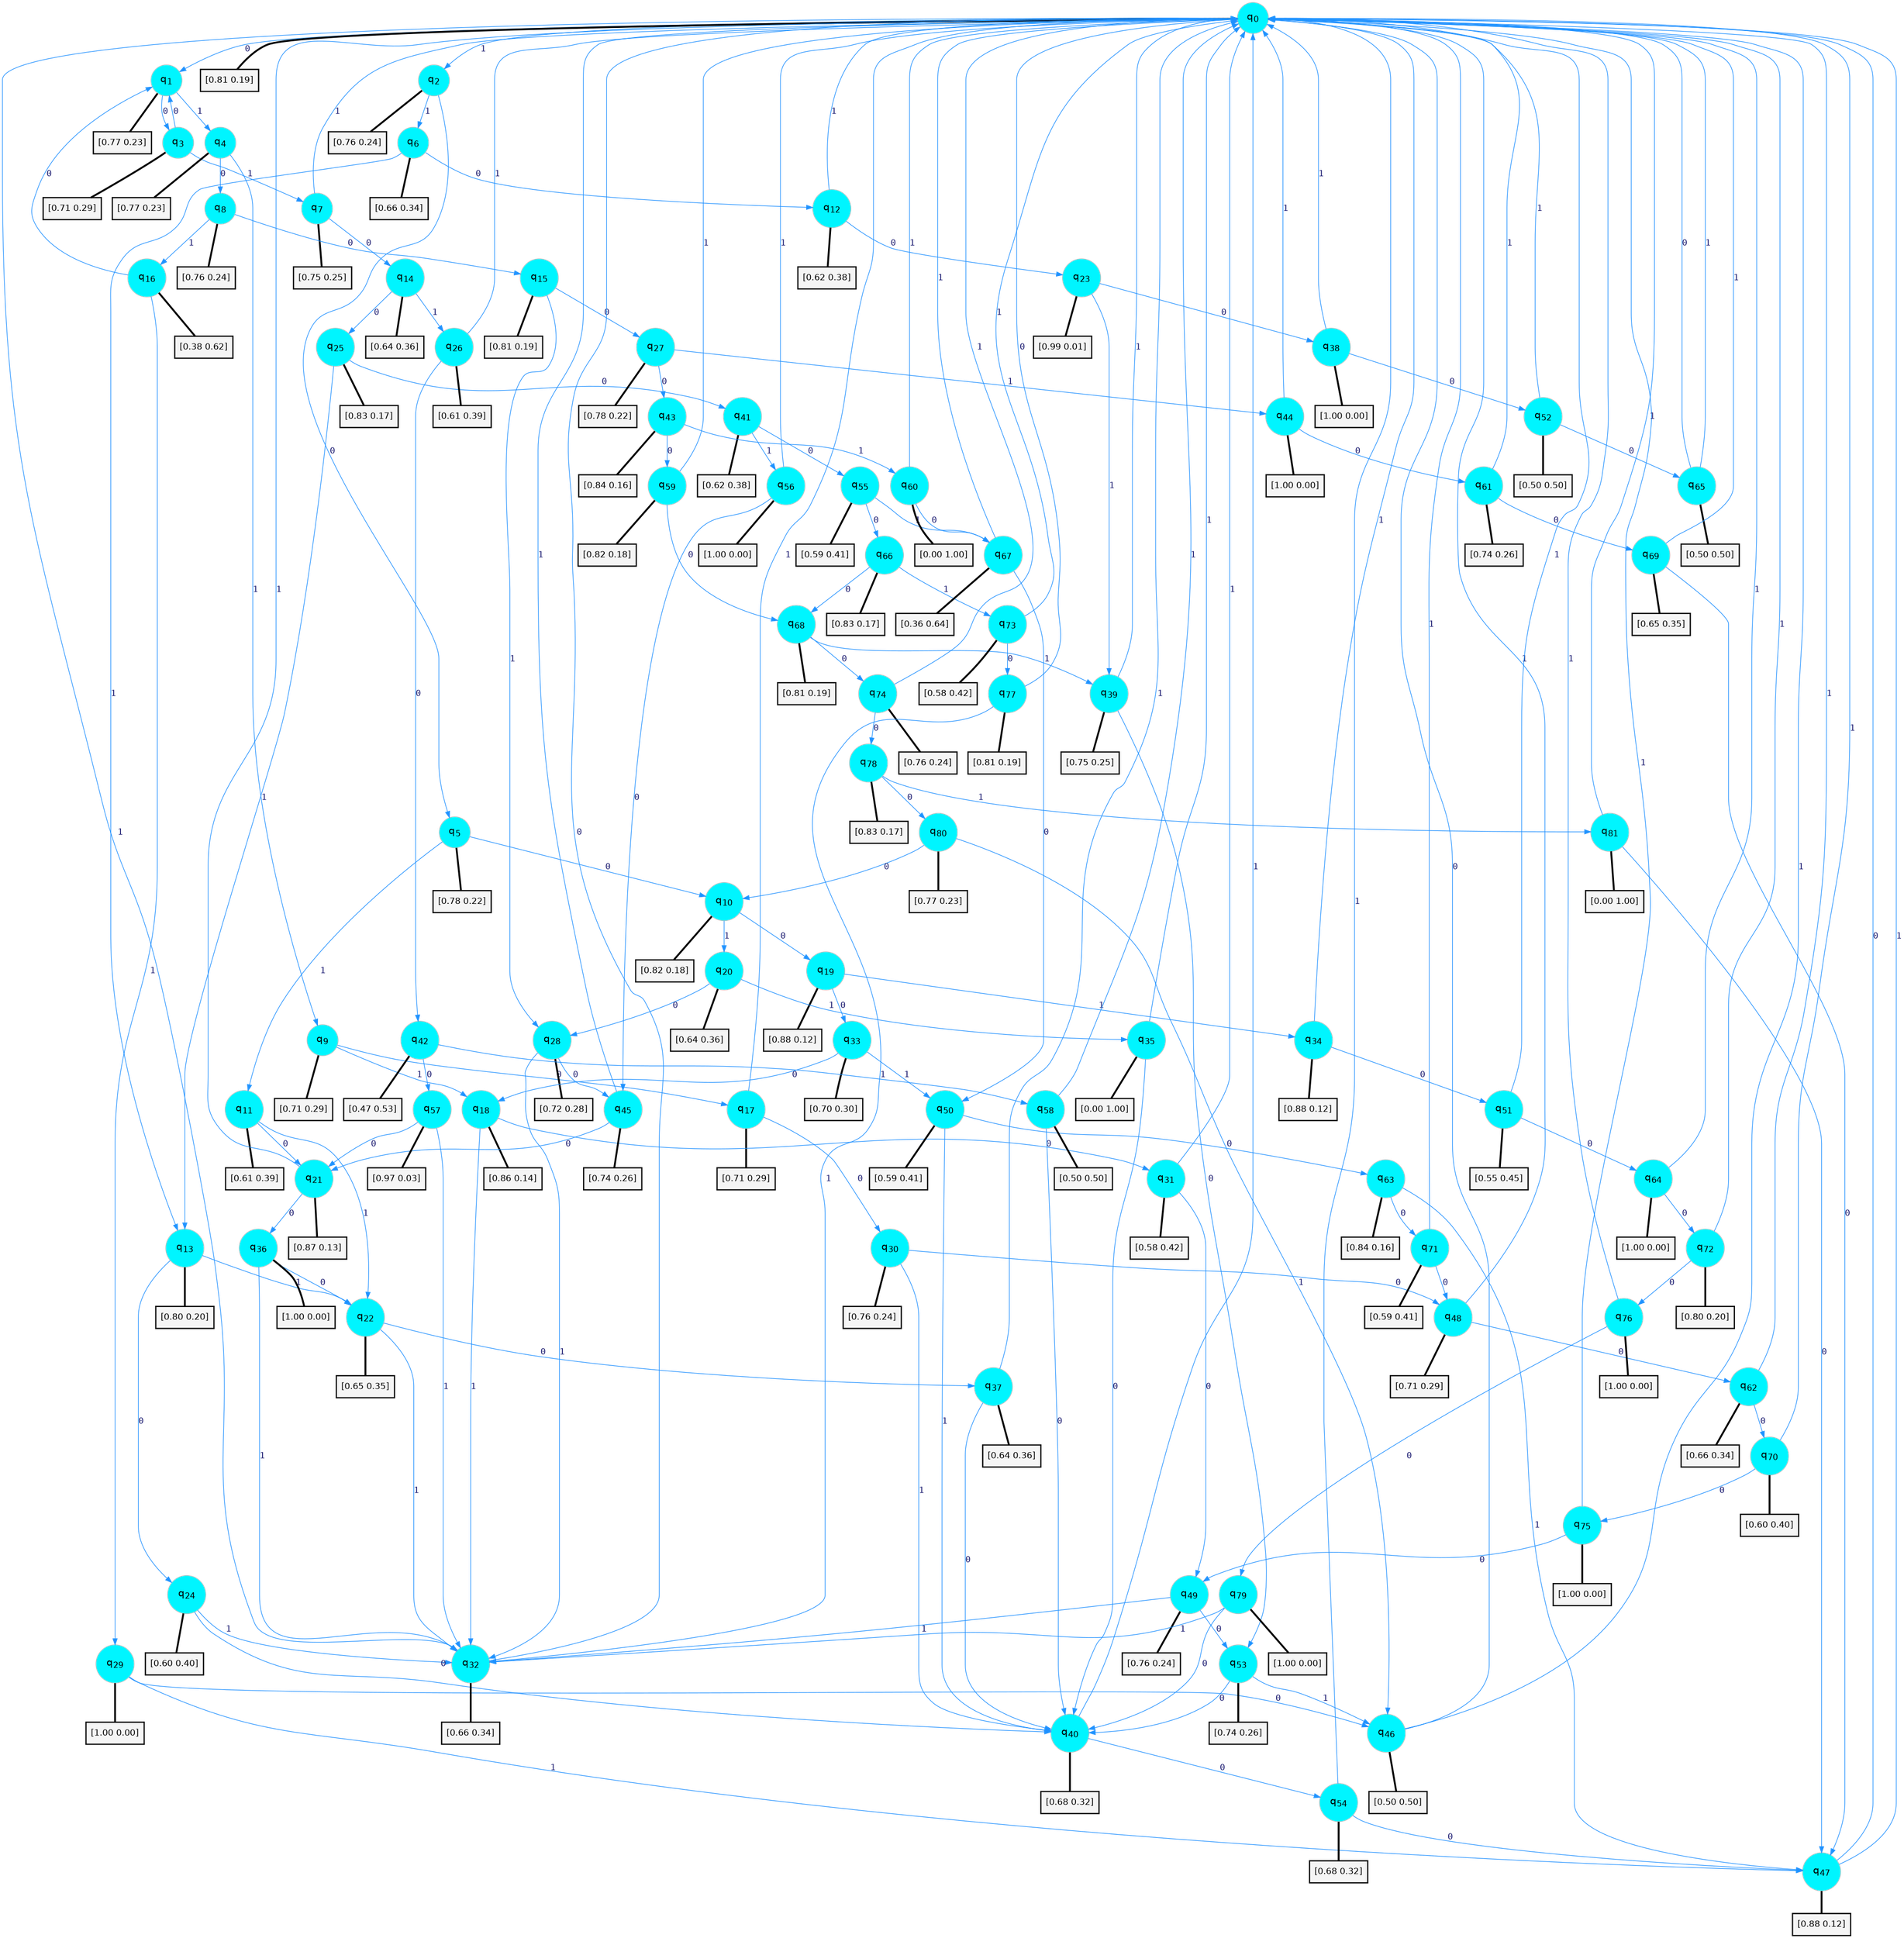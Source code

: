 digraph G {
graph [
bgcolor=transparent, dpi=300, rankdir=TD, size="40,25"];
node [
color=gray, fillcolor=turquoise1, fontcolor=black, fontname=Helvetica, fontsize=16, fontweight=bold, shape=circle, style=filled];
edge [
arrowsize=1, color=dodgerblue1, fontcolor=midnightblue, fontname=courier, fontweight=bold, penwidth=1, style=solid, weight=20];
0[label=<q<SUB>0</SUB>>];
1[label=<q<SUB>1</SUB>>];
2[label=<q<SUB>2</SUB>>];
3[label=<q<SUB>3</SUB>>];
4[label=<q<SUB>4</SUB>>];
5[label=<q<SUB>5</SUB>>];
6[label=<q<SUB>6</SUB>>];
7[label=<q<SUB>7</SUB>>];
8[label=<q<SUB>8</SUB>>];
9[label=<q<SUB>9</SUB>>];
10[label=<q<SUB>10</SUB>>];
11[label=<q<SUB>11</SUB>>];
12[label=<q<SUB>12</SUB>>];
13[label=<q<SUB>13</SUB>>];
14[label=<q<SUB>14</SUB>>];
15[label=<q<SUB>15</SUB>>];
16[label=<q<SUB>16</SUB>>];
17[label=<q<SUB>17</SUB>>];
18[label=<q<SUB>18</SUB>>];
19[label=<q<SUB>19</SUB>>];
20[label=<q<SUB>20</SUB>>];
21[label=<q<SUB>21</SUB>>];
22[label=<q<SUB>22</SUB>>];
23[label=<q<SUB>23</SUB>>];
24[label=<q<SUB>24</SUB>>];
25[label=<q<SUB>25</SUB>>];
26[label=<q<SUB>26</SUB>>];
27[label=<q<SUB>27</SUB>>];
28[label=<q<SUB>28</SUB>>];
29[label=<q<SUB>29</SUB>>];
30[label=<q<SUB>30</SUB>>];
31[label=<q<SUB>31</SUB>>];
32[label=<q<SUB>32</SUB>>];
33[label=<q<SUB>33</SUB>>];
34[label=<q<SUB>34</SUB>>];
35[label=<q<SUB>35</SUB>>];
36[label=<q<SUB>36</SUB>>];
37[label=<q<SUB>37</SUB>>];
38[label=<q<SUB>38</SUB>>];
39[label=<q<SUB>39</SUB>>];
40[label=<q<SUB>40</SUB>>];
41[label=<q<SUB>41</SUB>>];
42[label=<q<SUB>42</SUB>>];
43[label=<q<SUB>43</SUB>>];
44[label=<q<SUB>44</SUB>>];
45[label=<q<SUB>45</SUB>>];
46[label=<q<SUB>46</SUB>>];
47[label=<q<SUB>47</SUB>>];
48[label=<q<SUB>48</SUB>>];
49[label=<q<SUB>49</SUB>>];
50[label=<q<SUB>50</SUB>>];
51[label=<q<SUB>51</SUB>>];
52[label=<q<SUB>52</SUB>>];
53[label=<q<SUB>53</SUB>>];
54[label=<q<SUB>54</SUB>>];
55[label=<q<SUB>55</SUB>>];
56[label=<q<SUB>56</SUB>>];
57[label=<q<SUB>57</SUB>>];
58[label=<q<SUB>58</SUB>>];
59[label=<q<SUB>59</SUB>>];
60[label=<q<SUB>60</SUB>>];
61[label=<q<SUB>61</SUB>>];
62[label=<q<SUB>62</SUB>>];
63[label=<q<SUB>63</SUB>>];
64[label=<q<SUB>64</SUB>>];
65[label=<q<SUB>65</SUB>>];
66[label=<q<SUB>66</SUB>>];
67[label=<q<SUB>67</SUB>>];
68[label=<q<SUB>68</SUB>>];
69[label=<q<SUB>69</SUB>>];
70[label=<q<SUB>70</SUB>>];
71[label=<q<SUB>71</SUB>>];
72[label=<q<SUB>72</SUB>>];
73[label=<q<SUB>73</SUB>>];
74[label=<q<SUB>74</SUB>>];
75[label=<q<SUB>75</SUB>>];
76[label=<q<SUB>76</SUB>>];
77[label=<q<SUB>77</SUB>>];
78[label=<q<SUB>78</SUB>>];
79[label=<q<SUB>79</SUB>>];
80[label=<q<SUB>80</SUB>>];
81[label=<q<SUB>81</SUB>>];
82[label="[0.81 0.19]", shape=box,fontcolor=black, fontname=Helvetica, fontsize=14, penwidth=2, fillcolor=whitesmoke,color=black];
83[label="[0.77 0.23]", shape=box,fontcolor=black, fontname=Helvetica, fontsize=14, penwidth=2, fillcolor=whitesmoke,color=black];
84[label="[0.76 0.24]", shape=box,fontcolor=black, fontname=Helvetica, fontsize=14, penwidth=2, fillcolor=whitesmoke,color=black];
85[label="[0.71 0.29]", shape=box,fontcolor=black, fontname=Helvetica, fontsize=14, penwidth=2, fillcolor=whitesmoke,color=black];
86[label="[0.77 0.23]", shape=box,fontcolor=black, fontname=Helvetica, fontsize=14, penwidth=2, fillcolor=whitesmoke,color=black];
87[label="[0.78 0.22]", shape=box,fontcolor=black, fontname=Helvetica, fontsize=14, penwidth=2, fillcolor=whitesmoke,color=black];
88[label="[0.66 0.34]", shape=box,fontcolor=black, fontname=Helvetica, fontsize=14, penwidth=2, fillcolor=whitesmoke,color=black];
89[label="[0.75 0.25]", shape=box,fontcolor=black, fontname=Helvetica, fontsize=14, penwidth=2, fillcolor=whitesmoke,color=black];
90[label="[0.76 0.24]", shape=box,fontcolor=black, fontname=Helvetica, fontsize=14, penwidth=2, fillcolor=whitesmoke,color=black];
91[label="[0.71 0.29]", shape=box,fontcolor=black, fontname=Helvetica, fontsize=14, penwidth=2, fillcolor=whitesmoke,color=black];
92[label="[0.82 0.18]", shape=box,fontcolor=black, fontname=Helvetica, fontsize=14, penwidth=2, fillcolor=whitesmoke,color=black];
93[label="[0.61 0.39]", shape=box,fontcolor=black, fontname=Helvetica, fontsize=14, penwidth=2, fillcolor=whitesmoke,color=black];
94[label="[0.62 0.38]", shape=box,fontcolor=black, fontname=Helvetica, fontsize=14, penwidth=2, fillcolor=whitesmoke,color=black];
95[label="[0.80 0.20]", shape=box,fontcolor=black, fontname=Helvetica, fontsize=14, penwidth=2, fillcolor=whitesmoke,color=black];
96[label="[0.64 0.36]", shape=box,fontcolor=black, fontname=Helvetica, fontsize=14, penwidth=2, fillcolor=whitesmoke,color=black];
97[label="[0.81 0.19]", shape=box,fontcolor=black, fontname=Helvetica, fontsize=14, penwidth=2, fillcolor=whitesmoke,color=black];
98[label="[0.38 0.62]", shape=box,fontcolor=black, fontname=Helvetica, fontsize=14, penwidth=2, fillcolor=whitesmoke,color=black];
99[label="[0.71 0.29]", shape=box,fontcolor=black, fontname=Helvetica, fontsize=14, penwidth=2, fillcolor=whitesmoke,color=black];
100[label="[0.86 0.14]", shape=box,fontcolor=black, fontname=Helvetica, fontsize=14, penwidth=2, fillcolor=whitesmoke,color=black];
101[label="[0.88 0.12]", shape=box,fontcolor=black, fontname=Helvetica, fontsize=14, penwidth=2, fillcolor=whitesmoke,color=black];
102[label="[0.64 0.36]", shape=box,fontcolor=black, fontname=Helvetica, fontsize=14, penwidth=2, fillcolor=whitesmoke,color=black];
103[label="[0.87 0.13]", shape=box,fontcolor=black, fontname=Helvetica, fontsize=14, penwidth=2, fillcolor=whitesmoke,color=black];
104[label="[0.65 0.35]", shape=box,fontcolor=black, fontname=Helvetica, fontsize=14, penwidth=2, fillcolor=whitesmoke,color=black];
105[label="[0.99 0.01]", shape=box,fontcolor=black, fontname=Helvetica, fontsize=14, penwidth=2, fillcolor=whitesmoke,color=black];
106[label="[0.60 0.40]", shape=box,fontcolor=black, fontname=Helvetica, fontsize=14, penwidth=2, fillcolor=whitesmoke,color=black];
107[label="[0.83 0.17]", shape=box,fontcolor=black, fontname=Helvetica, fontsize=14, penwidth=2, fillcolor=whitesmoke,color=black];
108[label="[0.61 0.39]", shape=box,fontcolor=black, fontname=Helvetica, fontsize=14, penwidth=2, fillcolor=whitesmoke,color=black];
109[label="[0.78 0.22]", shape=box,fontcolor=black, fontname=Helvetica, fontsize=14, penwidth=2, fillcolor=whitesmoke,color=black];
110[label="[0.72 0.28]", shape=box,fontcolor=black, fontname=Helvetica, fontsize=14, penwidth=2, fillcolor=whitesmoke,color=black];
111[label="[1.00 0.00]", shape=box,fontcolor=black, fontname=Helvetica, fontsize=14, penwidth=2, fillcolor=whitesmoke,color=black];
112[label="[0.76 0.24]", shape=box,fontcolor=black, fontname=Helvetica, fontsize=14, penwidth=2, fillcolor=whitesmoke,color=black];
113[label="[0.58 0.42]", shape=box,fontcolor=black, fontname=Helvetica, fontsize=14, penwidth=2, fillcolor=whitesmoke,color=black];
114[label="[0.66 0.34]", shape=box,fontcolor=black, fontname=Helvetica, fontsize=14, penwidth=2, fillcolor=whitesmoke,color=black];
115[label="[0.70 0.30]", shape=box,fontcolor=black, fontname=Helvetica, fontsize=14, penwidth=2, fillcolor=whitesmoke,color=black];
116[label="[0.88 0.12]", shape=box,fontcolor=black, fontname=Helvetica, fontsize=14, penwidth=2, fillcolor=whitesmoke,color=black];
117[label="[0.00 1.00]", shape=box,fontcolor=black, fontname=Helvetica, fontsize=14, penwidth=2, fillcolor=whitesmoke,color=black];
118[label="[1.00 0.00]", shape=box,fontcolor=black, fontname=Helvetica, fontsize=14, penwidth=2, fillcolor=whitesmoke,color=black];
119[label="[0.64 0.36]", shape=box,fontcolor=black, fontname=Helvetica, fontsize=14, penwidth=2, fillcolor=whitesmoke,color=black];
120[label="[1.00 0.00]", shape=box,fontcolor=black, fontname=Helvetica, fontsize=14, penwidth=2, fillcolor=whitesmoke,color=black];
121[label="[0.75 0.25]", shape=box,fontcolor=black, fontname=Helvetica, fontsize=14, penwidth=2, fillcolor=whitesmoke,color=black];
122[label="[0.68 0.32]", shape=box,fontcolor=black, fontname=Helvetica, fontsize=14, penwidth=2, fillcolor=whitesmoke,color=black];
123[label="[0.62 0.38]", shape=box,fontcolor=black, fontname=Helvetica, fontsize=14, penwidth=2, fillcolor=whitesmoke,color=black];
124[label="[0.47 0.53]", shape=box,fontcolor=black, fontname=Helvetica, fontsize=14, penwidth=2, fillcolor=whitesmoke,color=black];
125[label="[0.84 0.16]", shape=box,fontcolor=black, fontname=Helvetica, fontsize=14, penwidth=2, fillcolor=whitesmoke,color=black];
126[label="[1.00 0.00]", shape=box,fontcolor=black, fontname=Helvetica, fontsize=14, penwidth=2, fillcolor=whitesmoke,color=black];
127[label="[0.74 0.26]", shape=box,fontcolor=black, fontname=Helvetica, fontsize=14, penwidth=2, fillcolor=whitesmoke,color=black];
128[label="[0.50 0.50]", shape=box,fontcolor=black, fontname=Helvetica, fontsize=14, penwidth=2, fillcolor=whitesmoke,color=black];
129[label="[0.88 0.12]", shape=box,fontcolor=black, fontname=Helvetica, fontsize=14, penwidth=2, fillcolor=whitesmoke,color=black];
130[label="[0.71 0.29]", shape=box,fontcolor=black, fontname=Helvetica, fontsize=14, penwidth=2, fillcolor=whitesmoke,color=black];
131[label="[0.76 0.24]", shape=box,fontcolor=black, fontname=Helvetica, fontsize=14, penwidth=2, fillcolor=whitesmoke,color=black];
132[label="[0.59 0.41]", shape=box,fontcolor=black, fontname=Helvetica, fontsize=14, penwidth=2, fillcolor=whitesmoke,color=black];
133[label="[0.55 0.45]", shape=box,fontcolor=black, fontname=Helvetica, fontsize=14, penwidth=2, fillcolor=whitesmoke,color=black];
134[label="[0.50 0.50]", shape=box,fontcolor=black, fontname=Helvetica, fontsize=14, penwidth=2, fillcolor=whitesmoke,color=black];
135[label="[0.74 0.26]", shape=box,fontcolor=black, fontname=Helvetica, fontsize=14, penwidth=2, fillcolor=whitesmoke,color=black];
136[label="[0.68 0.32]", shape=box,fontcolor=black, fontname=Helvetica, fontsize=14, penwidth=2, fillcolor=whitesmoke,color=black];
137[label="[0.59 0.41]", shape=box,fontcolor=black, fontname=Helvetica, fontsize=14, penwidth=2, fillcolor=whitesmoke,color=black];
138[label="[1.00 0.00]", shape=box,fontcolor=black, fontname=Helvetica, fontsize=14, penwidth=2, fillcolor=whitesmoke,color=black];
139[label="[0.97 0.03]", shape=box,fontcolor=black, fontname=Helvetica, fontsize=14, penwidth=2, fillcolor=whitesmoke,color=black];
140[label="[0.50 0.50]", shape=box,fontcolor=black, fontname=Helvetica, fontsize=14, penwidth=2, fillcolor=whitesmoke,color=black];
141[label="[0.82 0.18]", shape=box,fontcolor=black, fontname=Helvetica, fontsize=14, penwidth=2, fillcolor=whitesmoke,color=black];
142[label="[0.00 1.00]", shape=box,fontcolor=black, fontname=Helvetica, fontsize=14, penwidth=2, fillcolor=whitesmoke,color=black];
143[label="[0.74 0.26]", shape=box,fontcolor=black, fontname=Helvetica, fontsize=14, penwidth=2, fillcolor=whitesmoke,color=black];
144[label="[0.66 0.34]", shape=box,fontcolor=black, fontname=Helvetica, fontsize=14, penwidth=2, fillcolor=whitesmoke,color=black];
145[label="[0.84 0.16]", shape=box,fontcolor=black, fontname=Helvetica, fontsize=14, penwidth=2, fillcolor=whitesmoke,color=black];
146[label="[1.00 0.00]", shape=box,fontcolor=black, fontname=Helvetica, fontsize=14, penwidth=2, fillcolor=whitesmoke,color=black];
147[label="[0.50 0.50]", shape=box,fontcolor=black, fontname=Helvetica, fontsize=14, penwidth=2, fillcolor=whitesmoke,color=black];
148[label="[0.83 0.17]", shape=box,fontcolor=black, fontname=Helvetica, fontsize=14, penwidth=2, fillcolor=whitesmoke,color=black];
149[label="[0.36 0.64]", shape=box,fontcolor=black, fontname=Helvetica, fontsize=14, penwidth=2, fillcolor=whitesmoke,color=black];
150[label="[0.81 0.19]", shape=box,fontcolor=black, fontname=Helvetica, fontsize=14, penwidth=2, fillcolor=whitesmoke,color=black];
151[label="[0.65 0.35]", shape=box,fontcolor=black, fontname=Helvetica, fontsize=14, penwidth=2, fillcolor=whitesmoke,color=black];
152[label="[0.60 0.40]", shape=box,fontcolor=black, fontname=Helvetica, fontsize=14, penwidth=2, fillcolor=whitesmoke,color=black];
153[label="[0.59 0.41]", shape=box,fontcolor=black, fontname=Helvetica, fontsize=14, penwidth=2, fillcolor=whitesmoke,color=black];
154[label="[0.80 0.20]", shape=box,fontcolor=black, fontname=Helvetica, fontsize=14, penwidth=2, fillcolor=whitesmoke,color=black];
155[label="[0.58 0.42]", shape=box,fontcolor=black, fontname=Helvetica, fontsize=14, penwidth=2, fillcolor=whitesmoke,color=black];
156[label="[0.76 0.24]", shape=box,fontcolor=black, fontname=Helvetica, fontsize=14, penwidth=2, fillcolor=whitesmoke,color=black];
157[label="[1.00 0.00]", shape=box,fontcolor=black, fontname=Helvetica, fontsize=14, penwidth=2, fillcolor=whitesmoke,color=black];
158[label="[1.00 0.00]", shape=box,fontcolor=black, fontname=Helvetica, fontsize=14, penwidth=2, fillcolor=whitesmoke,color=black];
159[label="[0.81 0.19]", shape=box,fontcolor=black, fontname=Helvetica, fontsize=14, penwidth=2, fillcolor=whitesmoke,color=black];
160[label="[0.83 0.17]", shape=box,fontcolor=black, fontname=Helvetica, fontsize=14, penwidth=2, fillcolor=whitesmoke,color=black];
161[label="[1.00 0.00]", shape=box,fontcolor=black, fontname=Helvetica, fontsize=14, penwidth=2, fillcolor=whitesmoke,color=black];
162[label="[0.77 0.23]", shape=box,fontcolor=black, fontname=Helvetica, fontsize=14, penwidth=2, fillcolor=whitesmoke,color=black];
163[label="[0.00 1.00]", shape=box,fontcolor=black, fontname=Helvetica, fontsize=14, penwidth=2, fillcolor=whitesmoke,color=black];
0->1 [label=0];
0->2 [label=1];
0->82 [arrowhead=none, penwidth=3,color=black];
1->3 [label=0];
1->4 [label=1];
1->83 [arrowhead=none, penwidth=3,color=black];
2->5 [label=0];
2->6 [label=1];
2->84 [arrowhead=none, penwidth=3,color=black];
3->1 [label=0];
3->7 [label=1];
3->85 [arrowhead=none, penwidth=3,color=black];
4->8 [label=0];
4->9 [label=1];
4->86 [arrowhead=none, penwidth=3,color=black];
5->10 [label=0];
5->11 [label=1];
5->87 [arrowhead=none, penwidth=3,color=black];
6->12 [label=0];
6->13 [label=1];
6->88 [arrowhead=none, penwidth=3,color=black];
7->14 [label=0];
7->0 [label=1];
7->89 [arrowhead=none, penwidth=3,color=black];
8->15 [label=0];
8->16 [label=1];
8->90 [arrowhead=none, penwidth=3,color=black];
9->17 [label=0];
9->18 [label=1];
9->91 [arrowhead=none, penwidth=3,color=black];
10->19 [label=0];
10->20 [label=1];
10->92 [arrowhead=none, penwidth=3,color=black];
11->21 [label=0];
11->22 [label=1];
11->93 [arrowhead=none, penwidth=3,color=black];
12->23 [label=0];
12->0 [label=1];
12->94 [arrowhead=none, penwidth=3,color=black];
13->24 [label=0];
13->22 [label=1];
13->95 [arrowhead=none, penwidth=3,color=black];
14->25 [label=0];
14->26 [label=1];
14->96 [arrowhead=none, penwidth=3,color=black];
15->27 [label=0];
15->28 [label=1];
15->97 [arrowhead=none, penwidth=3,color=black];
16->1 [label=0];
16->29 [label=1];
16->98 [arrowhead=none, penwidth=3,color=black];
17->30 [label=0];
17->0 [label=1];
17->99 [arrowhead=none, penwidth=3,color=black];
18->31 [label=0];
18->32 [label=1];
18->100 [arrowhead=none, penwidth=3,color=black];
19->33 [label=0];
19->34 [label=1];
19->101 [arrowhead=none, penwidth=3,color=black];
20->28 [label=0];
20->35 [label=1];
20->102 [arrowhead=none, penwidth=3,color=black];
21->36 [label=0];
21->0 [label=1];
21->103 [arrowhead=none, penwidth=3,color=black];
22->37 [label=0];
22->32 [label=1];
22->104 [arrowhead=none, penwidth=3,color=black];
23->38 [label=0];
23->39 [label=1];
23->105 [arrowhead=none, penwidth=3,color=black];
24->40 [label=0];
24->32 [label=1];
24->106 [arrowhead=none, penwidth=3,color=black];
25->41 [label=0];
25->13 [label=1];
25->107 [arrowhead=none, penwidth=3,color=black];
26->42 [label=0];
26->0 [label=1];
26->108 [arrowhead=none, penwidth=3,color=black];
27->43 [label=0];
27->44 [label=1];
27->109 [arrowhead=none, penwidth=3,color=black];
28->45 [label=0];
28->32 [label=1];
28->110 [arrowhead=none, penwidth=3,color=black];
29->46 [label=0];
29->47 [label=1];
29->111 [arrowhead=none, penwidth=3,color=black];
30->48 [label=0];
30->40 [label=1];
30->112 [arrowhead=none, penwidth=3,color=black];
31->49 [label=0];
31->0 [label=1];
31->113 [arrowhead=none, penwidth=3,color=black];
32->0 [label=0];
32->0 [label=1];
32->114 [arrowhead=none, penwidth=3,color=black];
33->18 [label=0];
33->50 [label=1];
33->115 [arrowhead=none, penwidth=3,color=black];
34->51 [label=0];
34->0 [label=1];
34->116 [arrowhead=none, penwidth=3,color=black];
35->40 [label=0];
35->0 [label=1];
35->117 [arrowhead=none, penwidth=3,color=black];
36->22 [label=0];
36->32 [label=1];
36->118 [arrowhead=none, penwidth=3,color=black];
37->40 [label=0];
37->0 [label=1];
37->119 [arrowhead=none, penwidth=3,color=black];
38->52 [label=0];
38->0 [label=1];
38->120 [arrowhead=none, penwidth=3,color=black];
39->53 [label=0];
39->0 [label=1];
39->121 [arrowhead=none, penwidth=3,color=black];
40->54 [label=0];
40->0 [label=1];
40->122 [arrowhead=none, penwidth=3,color=black];
41->55 [label=0];
41->56 [label=1];
41->123 [arrowhead=none, penwidth=3,color=black];
42->57 [label=0];
42->58 [label=1];
42->124 [arrowhead=none, penwidth=3,color=black];
43->59 [label=0];
43->60 [label=1];
43->125 [arrowhead=none, penwidth=3,color=black];
44->61 [label=0];
44->0 [label=1];
44->126 [arrowhead=none, penwidth=3,color=black];
45->21 [label=0];
45->0 [label=1];
45->127 [arrowhead=none, penwidth=3,color=black];
46->0 [label=0];
46->0 [label=1];
46->128 [arrowhead=none, penwidth=3,color=black];
47->0 [label=0];
47->0 [label=1];
47->129 [arrowhead=none, penwidth=3,color=black];
48->62 [label=0];
48->0 [label=1];
48->130 [arrowhead=none, penwidth=3,color=black];
49->53 [label=0];
49->32 [label=1];
49->131 [arrowhead=none, penwidth=3,color=black];
50->63 [label=0];
50->40 [label=1];
50->132 [arrowhead=none, penwidth=3,color=black];
51->64 [label=0];
51->0 [label=1];
51->133 [arrowhead=none, penwidth=3,color=black];
52->65 [label=0];
52->0 [label=1];
52->134 [arrowhead=none, penwidth=3,color=black];
53->40 [label=0];
53->46 [label=1];
53->135 [arrowhead=none, penwidth=3,color=black];
54->47 [label=0];
54->0 [label=1];
54->136 [arrowhead=none, penwidth=3,color=black];
55->66 [label=0];
55->67 [label=1];
55->137 [arrowhead=none, penwidth=3,color=black];
56->45 [label=0];
56->0 [label=1];
56->138 [arrowhead=none, penwidth=3,color=black];
57->21 [label=0];
57->32 [label=1];
57->139 [arrowhead=none, penwidth=3,color=black];
58->40 [label=0];
58->0 [label=1];
58->140 [arrowhead=none, penwidth=3,color=black];
59->68 [label=0];
59->0 [label=1];
59->141 [arrowhead=none, penwidth=3,color=black];
60->67 [label=0];
60->0 [label=1];
60->142 [arrowhead=none, penwidth=3,color=black];
61->69 [label=0];
61->0 [label=1];
61->143 [arrowhead=none, penwidth=3,color=black];
62->70 [label=0];
62->0 [label=1];
62->144 [arrowhead=none, penwidth=3,color=black];
63->71 [label=0];
63->47 [label=1];
63->145 [arrowhead=none, penwidth=3,color=black];
64->72 [label=0];
64->0 [label=1];
64->146 [arrowhead=none, penwidth=3,color=black];
65->0 [label=0];
65->0 [label=1];
65->147 [arrowhead=none, penwidth=3,color=black];
66->68 [label=0];
66->73 [label=1];
66->148 [arrowhead=none, penwidth=3,color=black];
67->50 [label=0];
67->0 [label=1];
67->149 [arrowhead=none, penwidth=3,color=black];
68->74 [label=0];
68->39 [label=1];
68->150 [arrowhead=none, penwidth=3,color=black];
69->47 [label=0];
69->0 [label=1];
69->151 [arrowhead=none, penwidth=3,color=black];
70->75 [label=0];
70->0 [label=1];
70->152 [arrowhead=none, penwidth=3,color=black];
71->48 [label=0];
71->0 [label=1];
71->153 [arrowhead=none, penwidth=3,color=black];
72->76 [label=0];
72->0 [label=1];
72->154 [arrowhead=none, penwidth=3,color=black];
73->77 [label=0];
73->0 [label=1];
73->155 [arrowhead=none, penwidth=3,color=black];
74->78 [label=0];
74->0 [label=1];
74->156 [arrowhead=none, penwidth=3,color=black];
75->49 [label=0];
75->0 [label=1];
75->157 [arrowhead=none, penwidth=3,color=black];
76->79 [label=0];
76->0 [label=1];
76->158 [arrowhead=none, penwidth=3,color=black];
77->0 [label=0];
77->32 [label=1];
77->159 [arrowhead=none, penwidth=3,color=black];
78->80 [label=0];
78->81 [label=1];
78->160 [arrowhead=none, penwidth=3,color=black];
79->40 [label=0];
79->32 [label=1];
79->161 [arrowhead=none, penwidth=3,color=black];
80->10 [label=0];
80->46 [label=1];
80->162 [arrowhead=none, penwidth=3,color=black];
81->47 [label=0];
81->0 [label=1];
81->163 [arrowhead=none, penwidth=3,color=black];
}
